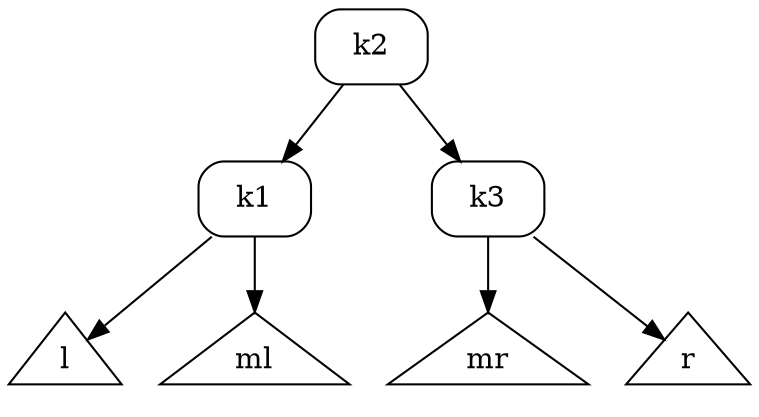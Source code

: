 digraph G {
    node [ ordering = out ];
    n  [ shape = Mrecord, label = "k2" ];
    n1 [ shape = Mrecord, label = "k1" ];
    n2 [ shape = Mrecord, label = "k3" ];
    n -> n1;
    n -> n2;
    n1 -> l;
    n1 -> ml;
    n2 -> mr;
    n2 -> r;
    l  [ shape = triangle ];
    ml [ shape = triangle ];
    mr [ shape = triangle ];
    r  [ shape = triangle ];
}
